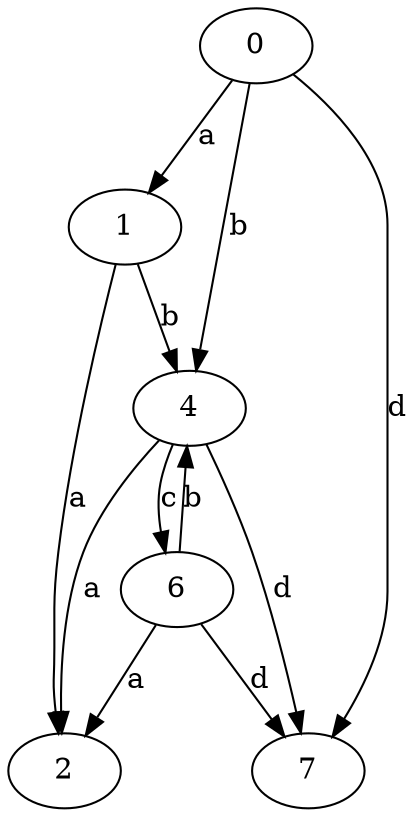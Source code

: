 strict digraph  {
0;
1;
2;
4;
6;
7;
0 -> 1  [label=a];
0 -> 4  [label=b];
0 -> 7  [label=d];
1 -> 2  [label=a];
1 -> 4  [label=b];
4 -> 2  [label=a];
4 -> 6  [label=c];
4 -> 7  [label=d];
6 -> 2  [label=a];
6 -> 4  [label=b];
6 -> 7  [label=d];
}
